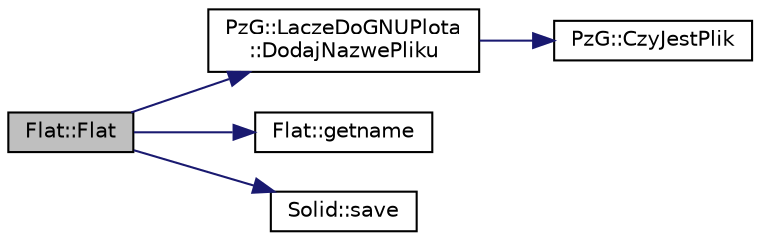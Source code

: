 digraph "Flat::Flat"
{
 // LATEX_PDF_SIZE
  edge [fontname="Helvetica",fontsize="10",labelfontname="Helvetica",labelfontsize="10"];
  node [fontname="Helvetica",fontsize="10",shape=record];
  rankdir="LR";
  Node1 [label="Flat::Flat",height=0.2,width=0.4,color="black", fillcolor="grey75", style="filled", fontcolor="black",tooltip=" "];
  Node1 -> Node2 [color="midnightblue",fontsize="10",style="solid",fontname="Helvetica"];
  Node2 [label="PzG::LaczeDoGNUPlota\l::DodajNazwePliku",height=0.2,width=0.4,color="black", fillcolor="white", style="filled",URL="$class_pz_g_1_1_lacze_do_g_n_u_plota.html#a34bd48f57c0fd69c12bf4127a1cacd8f",tooltip="Dodaje nazwę pliku."];
  Node2 -> Node3 [color="midnightblue",fontsize="10",style="solid",fontname="Helvetica"];
  Node3 [label="PzG::CzyJestPlik",height=0.2,width=0.4,color="black", fillcolor="white", style="filled",URL="$namespace_pz_g.html#ae1ae4d36f66c77879380ba73da8e20e3",tooltip=" "];
  Node1 -> Node4 [color="midnightblue",fontsize="10",style="solid",fontname="Helvetica"];
  Node4 [label="Flat::getname",height=0.2,width=0.4,color="black", fillcolor="white", style="filled",URL="$class_flat.html#a5f5892bdf3f9b7b95c23ad7041d020de",tooltip=" "];
  Node1 -> Node5 [color="midnightblue",fontsize="10",style="solid",fontname="Helvetica"];
  Node5 [label="Solid::save",height=0.2,width=0.4,color="black", fillcolor="white", style="filled",URL="$class_solid.html#ab34e84803e8397bc408fc1b3f9ab3a01",tooltip=" "];
}
